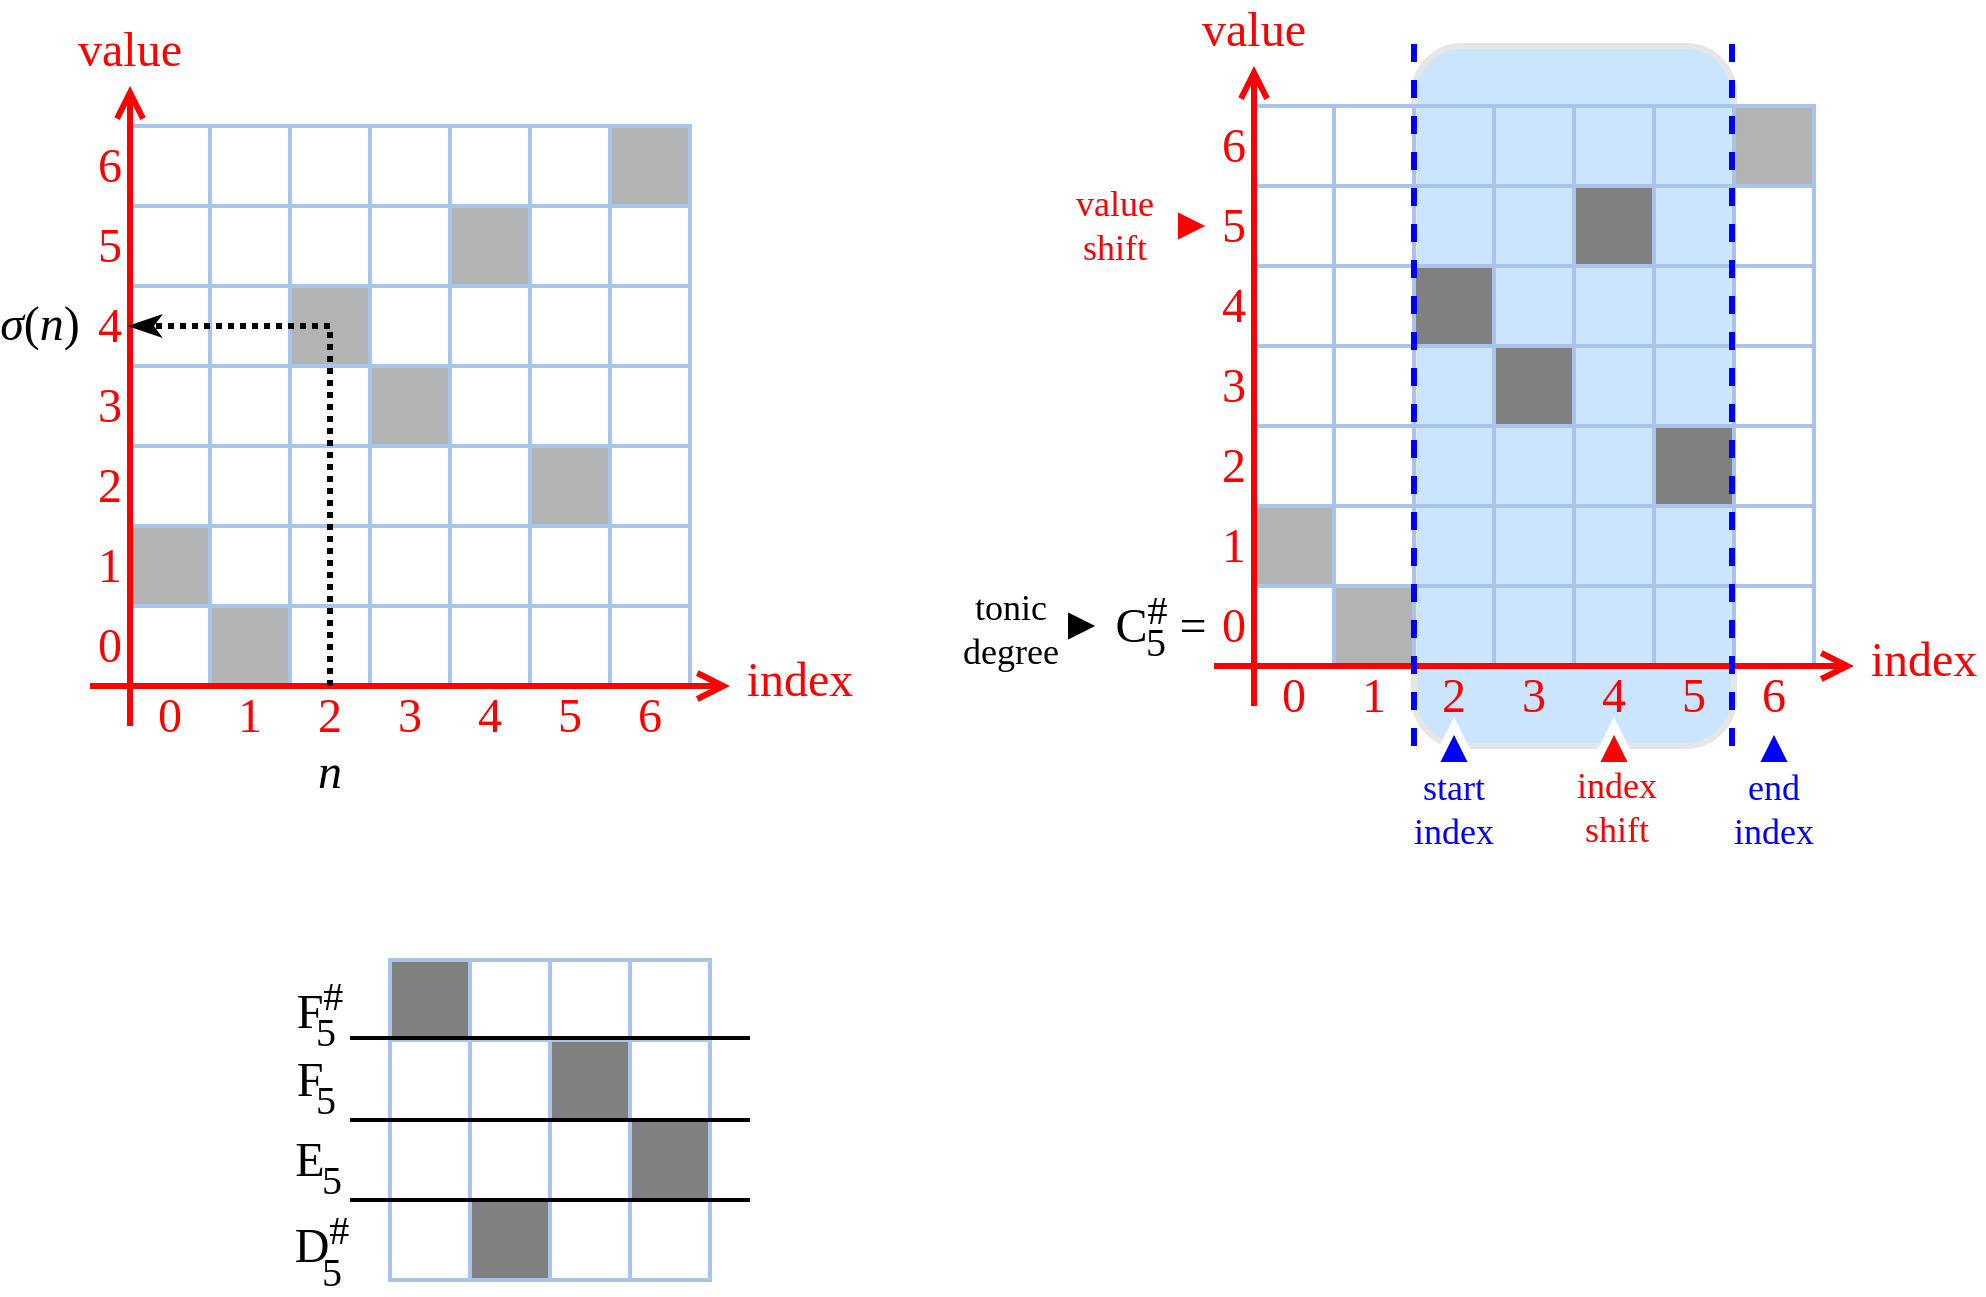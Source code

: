 <mxfile version="21.1.2" type="device">
  <diagram name="Page-1" id="68uzwSN3okepPZ7pz6pN">
    <mxGraphModel dx="1461" dy="965" grid="1" gridSize="10" guides="1" tooltips="1" connect="1" arrows="1" fold="1" page="1" pageScale="1" pageWidth="1100" pageHeight="850" math="0" shadow="0">
      <root>
        <mxCell id="0" />
        <mxCell id="1" parent="0" />
        <mxCell id="mxUgODkjY9jCBzV6E6Ki-197" value="" style="triangle;whiteSpace=wrap;html=1;strokeColor=#FFFFFF;fillColor=#000000;strokeWidth=4;direction=east;" vertex="1" parent="1">
          <mxGeometry x="617" y="483" width="20" height="20" as="geometry" />
        </mxCell>
        <mxCell id="mxUgODkjY9jCBzV6E6Ki-79" value="" style="rounded=1;whiteSpace=wrap;html=1;strokeColor=#E6E6E6;fillColor=#CCE5FF;strokeWidth=3;" vertex="1" parent="1">
          <mxGeometry x="792" y="203" width="160" height="350" as="geometry" />
        </mxCell>
        <mxCell id="mxUgODkjY9jCBzV6E6Ki-1" value="" style="whiteSpace=wrap;html=1;aspect=fixed;strokeWidth=2;strokeColor=#A9C4EB;" vertex="1" parent="1">
          <mxGeometry x="752" y="233" width="40" height="40" as="geometry" />
        </mxCell>
        <mxCell id="mxUgODkjY9jCBzV6E6Ki-2" value="" style="whiteSpace=wrap;html=1;aspect=fixed;strokeWidth=2;strokeColor=#A9C4EB;" vertex="1" parent="1">
          <mxGeometry x="712" y="233" width="40" height="40" as="geometry" />
        </mxCell>
        <mxCell id="mxUgODkjY9jCBzV6E6Ki-3" value="" style="whiteSpace=wrap;html=1;aspect=fixed;strokeWidth=2;strokeColor=#A9C4EB;fillColor=none;" vertex="1" parent="1">
          <mxGeometry x="792" y="233" width="40" height="40" as="geometry" />
        </mxCell>
        <mxCell id="mxUgODkjY9jCBzV6E6Ki-4" value="" style="whiteSpace=wrap;html=1;aspect=fixed;strokeWidth=2;strokeColor=#A9C4EB;fillColor=none;" vertex="1" parent="1">
          <mxGeometry x="832" y="233" width="40" height="40" as="geometry" />
        </mxCell>
        <mxCell id="mxUgODkjY9jCBzV6E6Ki-5" value="" style="whiteSpace=wrap;html=1;aspect=fixed;strokeWidth=2;strokeColor=#A9C4EB;fillColor=none;" vertex="1" parent="1">
          <mxGeometry x="872" y="233" width="40" height="40" as="geometry" />
        </mxCell>
        <mxCell id="mxUgODkjY9jCBzV6E6Ki-6" value="" style="whiteSpace=wrap;html=1;aspect=fixed;strokeWidth=2;strokeColor=#A9C4EB;fillColor=none;" vertex="1" parent="1">
          <mxGeometry x="912" y="233" width="40" height="40" as="geometry" />
        </mxCell>
        <mxCell id="mxUgODkjY9jCBzV6E6Ki-8" value="" style="whiteSpace=wrap;html=1;aspect=fixed;strokeWidth=2;strokeColor=#A9C4EB;" vertex="1" parent="1">
          <mxGeometry x="752" y="273" width="40" height="40" as="geometry" />
        </mxCell>
        <mxCell id="mxUgODkjY9jCBzV6E6Ki-9" value="" style="whiteSpace=wrap;html=1;aspect=fixed;strokeWidth=2;strokeColor=#A9C4EB;" vertex="1" parent="1">
          <mxGeometry x="712" y="273" width="40" height="40" as="geometry" />
        </mxCell>
        <mxCell id="mxUgODkjY9jCBzV6E6Ki-10" value="" style="whiteSpace=wrap;html=1;aspect=fixed;strokeWidth=2;strokeColor=#A9C4EB;fillColor=none;" vertex="1" parent="1">
          <mxGeometry x="792" y="273" width="40" height="40" as="geometry" />
        </mxCell>
        <mxCell id="mxUgODkjY9jCBzV6E6Ki-11" value="" style="whiteSpace=wrap;html=1;aspect=fixed;strokeWidth=2;strokeColor=#A9C4EB;fillColor=none;" vertex="1" parent="1">
          <mxGeometry x="832" y="273" width="40" height="40" as="geometry" />
        </mxCell>
        <mxCell id="mxUgODkjY9jCBzV6E6Ki-13" value="" style="whiteSpace=wrap;html=1;aspect=fixed;strokeWidth=2;strokeColor=#A9C4EB;fillColor=none;" vertex="1" parent="1">
          <mxGeometry x="912" y="273" width="40" height="40" as="geometry" />
        </mxCell>
        <mxCell id="mxUgODkjY9jCBzV6E6Ki-14" value="" style="whiteSpace=wrap;html=1;aspect=fixed;strokeWidth=2;strokeColor=#A9C4EB;" vertex="1" parent="1">
          <mxGeometry x="952" y="273" width="40" height="40" as="geometry" />
        </mxCell>
        <mxCell id="mxUgODkjY9jCBzV6E6Ki-15" value="" style="whiteSpace=wrap;html=1;aspect=fixed;strokeWidth=2;strokeColor=#A9C4EB;" vertex="1" parent="1">
          <mxGeometry x="752" y="313" width="40" height="40" as="geometry" />
        </mxCell>
        <mxCell id="mxUgODkjY9jCBzV6E6Ki-16" value="" style="whiteSpace=wrap;html=1;aspect=fixed;strokeWidth=2;strokeColor=#A9C4EB;" vertex="1" parent="1">
          <mxGeometry x="712" y="313" width="40" height="40" as="geometry" />
        </mxCell>
        <mxCell id="mxUgODkjY9jCBzV6E6Ki-18" value="" style="whiteSpace=wrap;html=1;aspect=fixed;strokeWidth=2;strokeColor=#A9C4EB;fillColor=none;" vertex="1" parent="1">
          <mxGeometry x="832" y="313" width="40" height="40" as="geometry" />
        </mxCell>
        <mxCell id="mxUgODkjY9jCBzV6E6Ki-19" value="" style="whiteSpace=wrap;html=1;aspect=fixed;strokeWidth=2;strokeColor=#A9C4EB;fillColor=none;" vertex="1" parent="1">
          <mxGeometry x="872" y="313" width="40" height="40" as="geometry" />
        </mxCell>
        <mxCell id="mxUgODkjY9jCBzV6E6Ki-20" value="" style="whiteSpace=wrap;html=1;aspect=fixed;strokeWidth=2;strokeColor=#A9C4EB;fillColor=none;" vertex="1" parent="1">
          <mxGeometry x="912" y="313" width="40" height="40" as="geometry" />
        </mxCell>
        <mxCell id="mxUgODkjY9jCBzV6E6Ki-21" value="" style="whiteSpace=wrap;html=1;aspect=fixed;strokeWidth=2;strokeColor=#A9C4EB;" vertex="1" parent="1">
          <mxGeometry x="952" y="313" width="40" height="40" as="geometry" />
        </mxCell>
        <mxCell id="mxUgODkjY9jCBzV6E6Ki-22" value="" style="whiteSpace=wrap;html=1;aspect=fixed;strokeWidth=2;strokeColor=#A9C4EB;" vertex="1" parent="1">
          <mxGeometry x="752" y="353" width="40" height="40" as="geometry" />
        </mxCell>
        <mxCell id="mxUgODkjY9jCBzV6E6Ki-23" value="" style="whiteSpace=wrap;html=1;aspect=fixed;strokeWidth=2;strokeColor=#A9C4EB;" vertex="1" parent="1">
          <mxGeometry x="712" y="353" width="40" height="40" as="geometry" />
        </mxCell>
        <mxCell id="mxUgODkjY9jCBzV6E6Ki-24" value="" style="whiteSpace=wrap;html=1;aspect=fixed;strokeWidth=2;strokeColor=#A9C4EB;fillColor=none;" vertex="1" parent="1">
          <mxGeometry x="792" y="353" width="40" height="40" as="geometry" />
        </mxCell>
        <mxCell id="mxUgODkjY9jCBzV6E6Ki-26" value="" style="whiteSpace=wrap;html=1;aspect=fixed;strokeWidth=2;strokeColor=#A9C4EB;fillColor=none;" vertex="1" parent="1">
          <mxGeometry x="872" y="353" width="40" height="40" as="geometry" />
        </mxCell>
        <mxCell id="mxUgODkjY9jCBzV6E6Ki-27" value="" style="whiteSpace=wrap;html=1;aspect=fixed;strokeWidth=2;strokeColor=#A9C4EB;fillColor=none;" vertex="1" parent="1">
          <mxGeometry x="912" y="353" width="40" height="40" as="geometry" />
        </mxCell>
        <mxCell id="mxUgODkjY9jCBzV6E6Ki-28" value="" style="whiteSpace=wrap;html=1;aspect=fixed;strokeWidth=2;strokeColor=#A9C4EB;" vertex="1" parent="1">
          <mxGeometry x="952" y="353" width="40" height="40" as="geometry" />
        </mxCell>
        <mxCell id="mxUgODkjY9jCBzV6E6Ki-29" value="" style="whiteSpace=wrap;html=1;aspect=fixed;strokeWidth=2;strokeColor=#A9C4EB;" vertex="1" parent="1">
          <mxGeometry x="752" y="393" width="40" height="40" as="geometry" />
        </mxCell>
        <mxCell id="mxUgODkjY9jCBzV6E6Ki-30" value="" style="whiteSpace=wrap;html=1;aspect=fixed;strokeWidth=2;strokeColor=#A9C4EB;" vertex="1" parent="1">
          <mxGeometry x="712" y="393" width="40" height="40" as="geometry" />
        </mxCell>
        <mxCell id="mxUgODkjY9jCBzV6E6Ki-31" value="" style="whiteSpace=wrap;html=1;aspect=fixed;strokeWidth=2;strokeColor=#A9C4EB;fillColor=none;" vertex="1" parent="1">
          <mxGeometry x="792" y="393" width="40" height="40" as="geometry" />
        </mxCell>
        <mxCell id="mxUgODkjY9jCBzV6E6Ki-32" value="" style="whiteSpace=wrap;html=1;aspect=fixed;strokeWidth=2;strokeColor=#A9C4EB;fillColor=none;" vertex="1" parent="1">
          <mxGeometry x="832" y="393" width="40" height="40" as="geometry" />
        </mxCell>
        <mxCell id="mxUgODkjY9jCBzV6E6Ki-33" value="" style="whiteSpace=wrap;html=1;aspect=fixed;strokeWidth=2;strokeColor=#A9C4EB;fillColor=none;" vertex="1" parent="1">
          <mxGeometry x="872" y="393" width="40" height="40" as="geometry" />
        </mxCell>
        <mxCell id="mxUgODkjY9jCBzV6E6Ki-35" value="" style="whiteSpace=wrap;html=1;aspect=fixed;strokeWidth=2;strokeColor=#A9C4EB;" vertex="1" parent="1">
          <mxGeometry x="952" y="393" width="40" height="40" as="geometry" />
        </mxCell>
        <mxCell id="mxUgODkjY9jCBzV6E6Ki-36" value="" style="whiteSpace=wrap;html=1;aspect=fixed;strokeWidth=2;strokeColor=#A9C4EB;" vertex="1" parent="1">
          <mxGeometry x="752" y="433" width="40" height="40" as="geometry" />
        </mxCell>
        <mxCell id="mxUgODkjY9jCBzV6E6Ki-37" value="" style="whiteSpace=wrap;html=1;aspect=fixed;fillColor=#B3B3B3;strokeWidth=2;strokeColor=#A9C4EB;" vertex="1" parent="1">
          <mxGeometry x="712" y="433" width="40" height="40" as="geometry" />
        </mxCell>
        <mxCell id="mxUgODkjY9jCBzV6E6Ki-38" value="" style="whiteSpace=wrap;html=1;aspect=fixed;strokeWidth=2;strokeColor=#A9C4EB;fillColor=none;" vertex="1" parent="1">
          <mxGeometry x="792" y="433" width="40" height="40" as="geometry" />
        </mxCell>
        <mxCell id="mxUgODkjY9jCBzV6E6Ki-39" value="" style="whiteSpace=wrap;html=1;aspect=fixed;strokeWidth=2;strokeColor=#A9C4EB;fillColor=none;" vertex="1" parent="1">
          <mxGeometry x="832" y="433" width="40" height="40" as="geometry" />
        </mxCell>
        <mxCell id="mxUgODkjY9jCBzV6E6Ki-40" value="" style="whiteSpace=wrap;html=1;aspect=fixed;strokeWidth=2;strokeColor=#A9C4EB;fillColor=none;" vertex="1" parent="1">
          <mxGeometry x="872" y="433" width="40" height="40" as="geometry" />
        </mxCell>
        <mxCell id="mxUgODkjY9jCBzV6E6Ki-41" value="" style="whiteSpace=wrap;html=1;aspect=fixed;strokeWidth=2;strokeColor=#A9C4EB;fillColor=none;" vertex="1" parent="1">
          <mxGeometry x="912" y="433" width="40" height="40" as="geometry" />
        </mxCell>
        <mxCell id="mxUgODkjY9jCBzV6E6Ki-42" value="" style="whiteSpace=wrap;html=1;aspect=fixed;strokeWidth=2;strokeColor=#A9C4EB;" vertex="1" parent="1">
          <mxGeometry x="952" y="433" width="40" height="40" as="geometry" />
        </mxCell>
        <mxCell id="mxUgODkjY9jCBzV6E6Ki-44" value="" style="whiteSpace=wrap;html=1;aspect=fixed;strokeWidth=2;strokeColor=#A9C4EB;" vertex="1" parent="1">
          <mxGeometry x="712" y="473" width="40" height="40" as="geometry" />
        </mxCell>
        <mxCell id="mxUgODkjY9jCBzV6E6Ki-45" value="" style="whiteSpace=wrap;html=1;aspect=fixed;strokeWidth=2;strokeColor=#A9C4EB;fillColor=none;" vertex="1" parent="1">
          <mxGeometry x="792" y="473" width="40" height="40" as="geometry" />
        </mxCell>
        <mxCell id="mxUgODkjY9jCBzV6E6Ki-46" value="" style="whiteSpace=wrap;html=1;aspect=fixed;strokeWidth=2;strokeColor=#A9C4EB;fillColor=none;" vertex="1" parent="1">
          <mxGeometry x="832" y="473" width="40" height="40" as="geometry" />
        </mxCell>
        <mxCell id="mxUgODkjY9jCBzV6E6Ki-47" value="" style="whiteSpace=wrap;html=1;aspect=fixed;strokeWidth=2;strokeColor=#A9C4EB;fillColor=none;" vertex="1" parent="1">
          <mxGeometry x="872" y="473" width="40" height="40" as="geometry" />
        </mxCell>
        <mxCell id="mxUgODkjY9jCBzV6E6Ki-48" value="" style="whiteSpace=wrap;html=1;aspect=fixed;strokeWidth=2;strokeColor=#A9C4EB;fillColor=none;" vertex="1" parent="1">
          <mxGeometry x="912" y="473" width="40" height="40" as="geometry" />
        </mxCell>
        <mxCell id="mxUgODkjY9jCBzV6E6Ki-49" value="" style="whiteSpace=wrap;html=1;aspect=fixed;strokeWidth=2;strokeColor=#A9C4EB;" vertex="1" parent="1">
          <mxGeometry x="952" y="473" width="40" height="40" as="geometry" />
        </mxCell>
        <mxCell id="mxUgODkjY9jCBzV6E6Ki-50" value="" style="whiteSpace=wrap;html=1;aspect=fixed;fillColor=#B3B3B3;strokeWidth=2;strokeColor=#A9C4EB;" vertex="1" parent="1">
          <mxGeometry x="752" y="473" width="40" height="40" as="geometry" />
        </mxCell>
        <mxCell id="mxUgODkjY9jCBzV6E6Ki-52" value="" style="whiteSpace=wrap;html=1;aspect=fixed;fillColor=#808080;strokeWidth=2;strokeColor=#A9C4EB;" vertex="1" parent="1">
          <mxGeometry x="792" y="313" width="40" height="40" as="geometry" />
        </mxCell>
        <mxCell id="mxUgODkjY9jCBzV6E6Ki-53" value="" style="whiteSpace=wrap;html=1;aspect=fixed;fillColor=#808080;strokeWidth=2;strokeColor=#A9C4EB;" vertex="1" parent="1">
          <mxGeometry x="832" y="353" width="40" height="40" as="geometry" />
        </mxCell>
        <mxCell id="mxUgODkjY9jCBzV6E6Ki-54" value="" style="whiteSpace=wrap;html=1;aspect=fixed;fillColor=#808080;strokeWidth=2;strokeColor=#A9C4EB;" vertex="1" parent="1">
          <mxGeometry x="872" y="273" width="40" height="40" as="geometry" />
        </mxCell>
        <mxCell id="mxUgODkjY9jCBzV6E6Ki-55" value="" style="whiteSpace=wrap;html=1;aspect=fixed;fillColor=#808080;strokeWidth=2;strokeColor=#A9C4EB;" vertex="1" parent="1">
          <mxGeometry x="912" y="393" width="40" height="40" as="geometry" />
        </mxCell>
        <mxCell id="mxUgODkjY9jCBzV6E6Ki-56" value="" style="whiteSpace=wrap;html=1;aspect=fixed;fillColor=#B3B3B3;strokeWidth=2;strokeColor=#A9C4EB;" vertex="1" parent="1">
          <mxGeometry x="952" y="233" width="40" height="40" as="geometry" />
        </mxCell>
        <mxCell id="mxUgODkjY9jCBzV6E6Ki-57" value="" style="endArrow=open;html=1;rounded=0;strokeWidth=3;endFill=0;strokeColor=#FF0000;endSize=10;" edge="1" parent="1">
          <mxGeometry width="50" height="50" relative="1" as="geometry">
            <mxPoint x="692" y="513" as="sourcePoint" />
            <mxPoint x="1012" y="513" as="targetPoint" />
          </mxGeometry>
        </mxCell>
        <mxCell id="mxUgODkjY9jCBzV6E6Ki-58" value="" style="endArrow=open;html=1;rounded=0;strokeWidth=3;endFill=0;strokeColor=#FF0000;endSize=10;" edge="1" parent="1">
          <mxGeometry width="50" height="50" relative="1" as="geometry">
            <mxPoint x="712" y="533" as="sourcePoint" />
            <mxPoint x="712" y="213" as="targetPoint" />
          </mxGeometry>
        </mxCell>
        <mxCell id="mxUgODkjY9jCBzV6E6Ki-59" value="index" style="text;html=1;strokeColor=none;fillColor=none;align=center;verticalAlign=middle;whiteSpace=wrap;rounded=0;fontFamily=Times New Roman;fontSize=24;fontColor=#FF0000;" vertex="1" parent="1">
          <mxGeometry x="1017" y="495" width="60" height="30" as="geometry" />
        </mxCell>
        <mxCell id="mxUgODkjY9jCBzV6E6Ki-60" value="value" style="text;html=1;strokeColor=none;fillColor=none;align=center;verticalAlign=middle;whiteSpace=wrap;rounded=0;fontFamily=Times New Roman;fontSize=24;fontColor=#FF0000;direction=west;" vertex="1" parent="1">
          <mxGeometry x="682" y="180" width="60" height="30" as="geometry" />
        </mxCell>
        <mxCell id="mxUgODkjY9jCBzV6E6Ki-61" value="0" style="text;html=1;strokeColor=none;fillColor=none;align=center;verticalAlign=middle;whiteSpace=wrap;rounded=0;fontFamily=Times New Roman;fontSize=24;fontColor=#FF0000;" vertex="1" parent="1">
          <mxGeometry x="722" y="513" width="20" height="30" as="geometry" />
        </mxCell>
        <mxCell id="mxUgODkjY9jCBzV6E6Ki-62" value="1" style="text;html=1;strokeColor=none;fillColor=none;align=center;verticalAlign=middle;whiteSpace=wrap;rounded=0;fontFamily=Times New Roman;fontSize=24;fontColor=#FF0000;" vertex="1" parent="1">
          <mxGeometry x="762" y="513" width="20" height="30" as="geometry" />
        </mxCell>
        <mxCell id="mxUgODkjY9jCBzV6E6Ki-63" value="2" style="text;html=1;strokeColor=none;fillColor=none;align=center;verticalAlign=middle;whiteSpace=wrap;rounded=0;fontFamily=Times New Roman;fontSize=24;fontColor=#FF0000;" vertex="1" parent="1">
          <mxGeometry x="802" y="513" width="20" height="30" as="geometry" />
        </mxCell>
        <mxCell id="mxUgODkjY9jCBzV6E6Ki-64" value="3" style="text;html=1;strokeColor=none;fillColor=none;align=center;verticalAlign=middle;whiteSpace=wrap;rounded=0;fontFamily=Times New Roman;fontSize=24;fontColor=#FF0000;" vertex="1" parent="1">
          <mxGeometry x="842" y="513" width="20" height="30" as="geometry" />
        </mxCell>
        <mxCell id="mxUgODkjY9jCBzV6E6Ki-65" value="4" style="text;html=1;strokeColor=none;fillColor=none;align=center;verticalAlign=middle;whiteSpace=wrap;rounded=0;fontFamily=Times New Roman;fontSize=24;fontColor=#FF0000;" vertex="1" parent="1">
          <mxGeometry x="882" y="513" width="20" height="30" as="geometry" />
        </mxCell>
        <mxCell id="mxUgODkjY9jCBzV6E6Ki-66" value="5" style="text;html=1;strokeColor=none;fillColor=none;align=center;verticalAlign=middle;whiteSpace=wrap;rounded=0;fontFamily=Times New Roman;fontSize=24;fontColor=#FF0000;" vertex="1" parent="1">
          <mxGeometry x="922" y="513" width="20" height="30" as="geometry" />
        </mxCell>
        <mxCell id="mxUgODkjY9jCBzV6E6Ki-67" value="6" style="text;html=1;strokeColor=none;fillColor=none;align=center;verticalAlign=middle;whiteSpace=wrap;rounded=0;fontFamily=Times New Roman;fontSize=24;fontColor=#FF0000;" vertex="1" parent="1">
          <mxGeometry x="962" y="513" width="20" height="30" as="geometry" />
        </mxCell>
        <mxCell id="mxUgODkjY9jCBzV6E6Ki-68" value="0" style="text;html=1;strokeColor=none;fillColor=none;align=center;verticalAlign=middle;whiteSpace=wrap;rounded=0;fontFamily=Times New Roman;fontSize=24;fontColor=#FF0000;" vertex="1" parent="1">
          <mxGeometry x="692" y="478" width="20" height="30" as="geometry" />
        </mxCell>
        <mxCell id="mxUgODkjY9jCBzV6E6Ki-69" value="1" style="text;html=1;strokeColor=none;fillColor=none;align=center;verticalAlign=middle;whiteSpace=wrap;rounded=0;fontFamily=Times New Roman;fontSize=24;fontColor=#FF0000;" vertex="1" parent="1">
          <mxGeometry x="692" y="438" width="20" height="30" as="geometry" />
        </mxCell>
        <mxCell id="mxUgODkjY9jCBzV6E6Ki-70" value="2" style="text;html=1;strokeColor=none;fillColor=none;align=center;verticalAlign=middle;whiteSpace=wrap;rounded=0;fontFamily=Times New Roman;fontSize=24;fontColor=#FF0000;" vertex="1" parent="1">
          <mxGeometry x="692" y="398" width="20" height="30" as="geometry" />
        </mxCell>
        <mxCell id="mxUgODkjY9jCBzV6E6Ki-71" value="3" style="text;html=1;strokeColor=none;fillColor=none;align=center;verticalAlign=middle;whiteSpace=wrap;rounded=0;fontFamily=Times New Roman;fontSize=24;fontColor=#FF0000;" vertex="1" parent="1">
          <mxGeometry x="692" y="358" width="20" height="30" as="geometry" />
        </mxCell>
        <mxCell id="mxUgODkjY9jCBzV6E6Ki-72" value="4" style="text;html=1;strokeColor=none;fillColor=none;align=center;verticalAlign=middle;whiteSpace=wrap;rounded=0;fontFamily=Times New Roman;fontSize=24;fontColor=#FF0000;" vertex="1" parent="1">
          <mxGeometry x="692" y="318" width="20" height="30" as="geometry" />
        </mxCell>
        <mxCell id="mxUgODkjY9jCBzV6E6Ki-73" value="5" style="text;html=1;strokeColor=none;fillColor=none;align=center;verticalAlign=middle;whiteSpace=wrap;rounded=0;fontFamily=Times New Roman;fontSize=24;fontColor=#FF0000;" vertex="1" parent="1">
          <mxGeometry x="692" y="278" width="20" height="30" as="geometry" />
        </mxCell>
        <mxCell id="mxUgODkjY9jCBzV6E6Ki-74" value="6" style="text;html=1;strokeColor=none;fillColor=none;align=center;verticalAlign=middle;whiteSpace=wrap;rounded=0;fontFamily=Times New Roman;fontSize=24;fontColor=#FF0000;" vertex="1" parent="1">
          <mxGeometry x="692" y="238" width="20" height="30" as="geometry" />
        </mxCell>
        <mxCell id="mxUgODkjY9jCBzV6E6Ki-76" value="" style="endArrow=none;dashed=1;html=1;rounded=0;strokeColor=#0000FF;strokeWidth=3;endSize=6;" edge="1" parent="1">
          <mxGeometry width="50" height="50" relative="1" as="geometry">
            <mxPoint x="792" y="553" as="sourcePoint" />
            <mxPoint x="792" y="193" as="targetPoint" />
          </mxGeometry>
        </mxCell>
        <mxCell id="mxUgODkjY9jCBzV6E6Ki-77" value="" style="endArrow=none;dashed=1;html=1;rounded=0;strokeColor=#0000FF;strokeWidth=3;endSize=6;" edge="1" parent="1">
          <mxGeometry width="50" height="50" relative="1" as="geometry">
            <mxPoint x="951" y="553" as="sourcePoint" />
            <mxPoint x="951" y="193" as="targetPoint" />
          </mxGeometry>
        </mxCell>
        <mxCell id="mxUgODkjY9jCBzV6E6Ki-80" value="" style="triangle;whiteSpace=wrap;html=1;strokeColor=#FFFFFF;fillColor=#FF0000;strokeWidth=4;" vertex="1" parent="1">
          <mxGeometry x="672" y="283" width="20" height="20" as="geometry" />
        </mxCell>
        <mxCell id="mxUgODkjY9jCBzV6E6Ki-84" value="" style="triangle;whiteSpace=wrap;html=1;strokeColor=#FFFFFF;fillColor=#0000FF;strokeWidth=4;direction=south;flipV=1;fontColor=none;noLabel=1;" vertex="1" parent="1">
          <mxGeometry x="962" y="543" width="20" height="20" as="geometry" />
        </mxCell>
        <mxCell id="mxUgODkjY9jCBzV6E6Ki-86" value="" style="triangle;whiteSpace=wrap;html=1;strokeColor=#FFFFFF;fillColor=#0000FF;strokeWidth=4;direction=south;flipV=1;fontColor=none;noLabel=1;" vertex="1" parent="1">
          <mxGeometry x="802" y="543" width="20" height="20" as="geometry" />
        </mxCell>
        <mxCell id="mxUgODkjY9jCBzV6E6Ki-89" value="" style="triangle;whiteSpace=wrap;html=1;strokeColor=#FFFFFF;fillColor=#FF0000;strokeWidth=4;direction=south;flipV=1;fontColor=none;noLabel=1;" vertex="1" parent="1">
          <mxGeometry x="882" y="543" width="20" height="20" as="geometry" />
        </mxCell>
        <mxCell id="mxUgODkjY9jCBzV6E6Ki-90" value="value&lt;br&gt;shift" style="text;html=1;strokeColor=none;fillColor=none;align=center;verticalAlign=middle;whiteSpace=wrap;rounded=0;fontFamily=Times New Roman;fontSize=18;fontColor=#FF0000;" vertex="1" parent="1">
          <mxGeometry x="617" y="278" width="51" height="30" as="geometry" />
        </mxCell>
        <mxCell id="mxUgODkjY9jCBzV6E6Ki-91" value="index&lt;br&gt;shift" style="text;html=1;strokeColor=none;fillColor=none;align=center;verticalAlign=middle;whiteSpace=wrap;rounded=0;fontFamily=Times New Roman;fontSize=18;fontColor=#FF0000;" vertex="1" parent="1">
          <mxGeometry x="871" y="569" width="45" height="30" as="geometry" />
        </mxCell>
        <mxCell id="mxUgODkjY9jCBzV6E6Ki-93" value="start&lt;br&gt;index" style="text;html=1;strokeColor=none;fillColor=none;align=center;verticalAlign=middle;whiteSpace=wrap;rounded=0;fontFamily=Times New Roman;fontSize=18;fontColor=#0000FF;" vertex="1" parent="1">
          <mxGeometry x="792" y="570" width="40" height="30" as="geometry" />
        </mxCell>
        <mxCell id="mxUgODkjY9jCBzV6E6Ki-94" value="end&lt;br&gt;index" style="text;html=1;strokeColor=none;fillColor=none;align=center;verticalAlign=middle;whiteSpace=wrap;rounded=0;fontFamily=Times New Roman;fontSize=18;fontColor=#0000FF;" vertex="1" parent="1">
          <mxGeometry x="952" y="570" width="40" height="30" as="geometry" />
        </mxCell>
        <mxCell id="mxUgODkjY9jCBzV6E6Ki-96" value="" style="whiteSpace=wrap;html=1;aspect=fixed;strokeWidth=2;strokeColor=#A9C4EB;" vertex="1" parent="1">
          <mxGeometry x="190" y="243" width="40" height="40" as="geometry" />
        </mxCell>
        <mxCell id="mxUgODkjY9jCBzV6E6Ki-97" value="" style="whiteSpace=wrap;html=1;aspect=fixed;strokeWidth=2;strokeColor=#A9C4EB;" vertex="1" parent="1">
          <mxGeometry x="150" y="243" width="40" height="40" as="geometry" />
        </mxCell>
        <mxCell id="mxUgODkjY9jCBzV6E6Ki-98" value="" style="whiteSpace=wrap;html=1;aspect=fixed;strokeWidth=2;strokeColor=#A9C4EB;fillColor=none;" vertex="1" parent="1">
          <mxGeometry x="230" y="243" width="40" height="40" as="geometry" />
        </mxCell>
        <mxCell id="mxUgODkjY9jCBzV6E6Ki-99" value="" style="whiteSpace=wrap;html=1;aspect=fixed;strokeWidth=2;strokeColor=#A9C4EB;fillColor=none;" vertex="1" parent="1">
          <mxGeometry x="270" y="243" width="40" height="40" as="geometry" />
        </mxCell>
        <mxCell id="mxUgODkjY9jCBzV6E6Ki-100" value="" style="whiteSpace=wrap;html=1;aspect=fixed;strokeWidth=2;strokeColor=#A9C4EB;fillColor=none;" vertex="1" parent="1">
          <mxGeometry x="310" y="243" width="40" height="40" as="geometry" />
        </mxCell>
        <mxCell id="mxUgODkjY9jCBzV6E6Ki-101" value="" style="whiteSpace=wrap;html=1;aspect=fixed;strokeWidth=2;strokeColor=#A9C4EB;fillColor=none;" vertex="1" parent="1">
          <mxGeometry x="350" y="243" width="40" height="40" as="geometry" />
        </mxCell>
        <mxCell id="mxUgODkjY9jCBzV6E6Ki-102" value="" style="whiteSpace=wrap;html=1;aspect=fixed;strokeWidth=2;strokeColor=#A9C4EB;" vertex="1" parent="1">
          <mxGeometry x="190" y="283" width="40" height="40" as="geometry" />
        </mxCell>
        <mxCell id="mxUgODkjY9jCBzV6E6Ki-103" value="" style="whiteSpace=wrap;html=1;aspect=fixed;strokeWidth=2;strokeColor=#A9C4EB;" vertex="1" parent="1">
          <mxGeometry x="150" y="283" width="40" height="40" as="geometry" />
        </mxCell>
        <mxCell id="mxUgODkjY9jCBzV6E6Ki-104" value="" style="whiteSpace=wrap;html=1;aspect=fixed;strokeWidth=2;strokeColor=#A9C4EB;fillColor=none;" vertex="1" parent="1">
          <mxGeometry x="230" y="283" width="40" height="40" as="geometry" />
        </mxCell>
        <mxCell id="mxUgODkjY9jCBzV6E6Ki-105" value="" style="whiteSpace=wrap;html=1;aspect=fixed;strokeWidth=2;strokeColor=#A9C4EB;fillColor=none;" vertex="1" parent="1">
          <mxGeometry x="270" y="283" width="40" height="40" as="geometry" />
        </mxCell>
        <mxCell id="mxUgODkjY9jCBzV6E6Ki-106" value="" style="whiteSpace=wrap;html=1;aspect=fixed;strokeWidth=2;strokeColor=#A9C4EB;fillColor=none;" vertex="1" parent="1">
          <mxGeometry x="350" y="283" width="40" height="40" as="geometry" />
        </mxCell>
        <mxCell id="mxUgODkjY9jCBzV6E6Ki-107" value="" style="whiteSpace=wrap;html=1;aspect=fixed;strokeWidth=2;strokeColor=#A9C4EB;" vertex="1" parent="1">
          <mxGeometry x="390" y="283" width="40" height="40" as="geometry" />
        </mxCell>
        <mxCell id="mxUgODkjY9jCBzV6E6Ki-108" value="" style="whiteSpace=wrap;html=1;aspect=fixed;strokeWidth=2;strokeColor=#A9C4EB;" vertex="1" parent="1">
          <mxGeometry x="190" y="323" width="40" height="40" as="geometry" />
        </mxCell>
        <mxCell id="mxUgODkjY9jCBzV6E6Ki-109" value="" style="whiteSpace=wrap;html=1;aspect=fixed;strokeWidth=2;strokeColor=#A9C4EB;" vertex="1" parent="1">
          <mxGeometry x="150" y="323" width="40" height="40" as="geometry" />
        </mxCell>
        <mxCell id="mxUgODkjY9jCBzV6E6Ki-110" value="" style="whiteSpace=wrap;html=1;aspect=fixed;strokeWidth=2;strokeColor=#A9C4EB;fillColor=none;" vertex="1" parent="1">
          <mxGeometry x="270" y="323" width="40" height="40" as="geometry" />
        </mxCell>
        <mxCell id="mxUgODkjY9jCBzV6E6Ki-111" value="" style="whiteSpace=wrap;html=1;aspect=fixed;strokeWidth=2;strokeColor=#A9C4EB;fillColor=none;" vertex="1" parent="1">
          <mxGeometry x="310" y="323" width="40" height="40" as="geometry" />
        </mxCell>
        <mxCell id="mxUgODkjY9jCBzV6E6Ki-112" value="" style="whiteSpace=wrap;html=1;aspect=fixed;strokeWidth=2;strokeColor=#A9C4EB;fillColor=none;" vertex="1" parent="1">
          <mxGeometry x="350" y="323" width="40" height="40" as="geometry" />
        </mxCell>
        <mxCell id="mxUgODkjY9jCBzV6E6Ki-113" value="" style="whiteSpace=wrap;html=1;aspect=fixed;strokeWidth=2;strokeColor=#A9C4EB;" vertex="1" parent="1">
          <mxGeometry x="390" y="323" width="40" height="40" as="geometry" />
        </mxCell>
        <mxCell id="mxUgODkjY9jCBzV6E6Ki-114" value="" style="whiteSpace=wrap;html=1;aspect=fixed;strokeWidth=2;strokeColor=#A9C4EB;" vertex="1" parent="1">
          <mxGeometry x="190" y="363" width="40" height="40" as="geometry" />
        </mxCell>
        <mxCell id="mxUgODkjY9jCBzV6E6Ki-115" value="" style="whiteSpace=wrap;html=1;aspect=fixed;strokeWidth=2;strokeColor=#A9C4EB;" vertex="1" parent="1">
          <mxGeometry x="150" y="363" width="40" height="40" as="geometry" />
        </mxCell>
        <mxCell id="mxUgODkjY9jCBzV6E6Ki-116" value="" style="whiteSpace=wrap;html=1;aspect=fixed;strokeWidth=2;strokeColor=#A9C4EB;fillColor=none;" vertex="1" parent="1">
          <mxGeometry x="230" y="363" width="40" height="40" as="geometry" />
        </mxCell>
        <mxCell id="mxUgODkjY9jCBzV6E6Ki-117" value="" style="whiteSpace=wrap;html=1;aspect=fixed;strokeWidth=2;strokeColor=#A9C4EB;fillColor=none;" vertex="1" parent="1">
          <mxGeometry x="310" y="363" width="40" height="40" as="geometry" />
        </mxCell>
        <mxCell id="mxUgODkjY9jCBzV6E6Ki-118" value="" style="whiteSpace=wrap;html=1;aspect=fixed;strokeWidth=2;strokeColor=#A9C4EB;fillColor=none;" vertex="1" parent="1">
          <mxGeometry x="350" y="363" width="40" height="40" as="geometry" />
        </mxCell>
        <mxCell id="mxUgODkjY9jCBzV6E6Ki-119" value="" style="whiteSpace=wrap;html=1;aspect=fixed;strokeWidth=2;strokeColor=#A9C4EB;" vertex="1" parent="1">
          <mxGeometry x="390" y="363" width="40" height="40" as="geometry" />
        </mxCell>
        <mxCell id="mxUgODkjY9jCBzV6E6Ki-120" value="" style="whiteSpace=wrap;html=1;aspect=fixed;strokeWidth=2;strokeColor=#A9C4EB;" vertex="1" parent="1">
          <mxGeometry x="190" y="403" width="40" height="40" as="geometry" />
        </mxCell>
        <mxCell id="mxUgODkjY9jCBzV6E6Ki-121" value="" style="whiteSpace=wrap;html=1;aspect=fixed;strokeWidth=2;strokeColor=#A9C4EB;" vertex="1" parent="1">
          <mxGeometry x="150" y="403" width="40" height="40" as="geometry" />
        </mxCell>
        <mxCell id="mxUgODkjY9jCBzV6E6Ki-122" value="" style="whiteSpace=wrap;html=1;aspect=fixed;strokeWidth=2;strokeColor=#A9C4EB;fillColor=none;" vertex="1" parent="1">
          <mxGeometry x="230" y="403" width="40" height="40" as="geometry" />
        </mxCell>
        <mxCell id="mxUgODkjY9jCBzV6E6Ki-123" value="" style="whiteSpace=wrap;html=1;aspect=fixed;strokeWidth=2;strokeColor=#A9C4EB;fillColor=none;" vertex="1" parent="1">
          <mxGeometry x="270" y="403" width="40" height="40" as="geometry" />
        </mxCell>
        <mxCell id="mxUgODkjY9jCBzV6E6Ki-124" value="" style="whiteSpace=wrap;html=1;aspect=fixed;strokeWidth=2;strokeColor=#A9C4EB;fillColor=none;" vertex="1" parent="1">
          <mxGeometry x="310" y="403" width="40" height="40" as="geometry" />
        </mxCell>
        <mxCell id="mxUgODkjY9jCBzV6E6Ki-125" value="" style="whiteSpace=wrap;html=1;aspect=fixed;strokeWidth=2;strokeColor=#A9C4EB;" vertex="1" parent="1">
          <mxGeometry x="390" y="403" width="40" height="40" as="geometry" />
        </mxCell>
        <mxCell id="mxUgODkjY9jCBzV6E6Ki-126" value="" style="whiteSpace=wrap;html=1;aspect=fixed;strokeWidth=2;strokeColor=#A9C4EB;" vertex="1" parent="1">
          <mxGeometry x="190" y="443" width="40" height="40" as="geometry" />
        </mxCell>
        <mxCell id="mxUgODkjY9jCBzV6E6Ki-127" value="" style="whiteSpace=wrap;html=1;aspect=fixed;fillColor=#B3B3B3;strokeWidth=2;strokeColor=#A9C4EB;" vertex="1" parent="1">
          <mxGeometry x="150" y="443" width="40" height="40" as="geometry" />
        </mxCell>
        <mxCell id="mxUgODkjY9jCBzV6E6Ki-128" value="" style="whiteSpace=wrap;html=1;aspect=fixed;strokeWidth=2;strokeColor=#A9C4EB;fillColor=none;" vertex="1" parent="1">
          <mxGeometry x="230" y="443" width="40" height="40" as="geometry" />
        </mxCell>
        <mxCell id="mxUgODkjY9jCBzV6E6Ki-129" value="" style="whiteSpace=wrap;html=1;aspect=fixed;strokeWidth=2;strokeColor=#A9C4EB;fillColor=none;" vertex="1" parent="1">
          <mxGeometry x="270" y="443" width="40" height="40" as="geometry" />
        </mxCell>
        <mxCell id="mxUgODkjY9jCBzV6E6Ki-130" value="" style="whiteSpace=wrap;html=1;aspect=fixed;strokeWidth=2;strokeColor=#A9C4EB;fillColor=none;" vertex="1" parent="1">
          <mxGeometry x="310" y="443" width="40" height="40" as="geometry" />
        </mxCell>
        <mxCell id="mxUgODkjY9jCBzV6E6Ki-131" value="" style="whiteSpace=wrap;html=1;aspect=fixed;strokeWidth=2;strokeColor=#A9C4EB;fillColor=none;" vertex="1" parent="1">
          <mxGeometry x="350" y="443" width="40" height="40" as="geometry" />
        </mxCell>
        <mxCell id="mxUgODkjY9jCBzV6E6Ki-132" value="" style="whiteSpace=wrap;html=1;aspect=fixed;strokeWidth=2;strokeColor=#A9C4EB;" vertex="1" parent="1">
          <mxGeometry x="390" y="443" width="40" height="40" as="geometry" />
        </mxCell>
        <mxCell id="mxUgODkjY9jCBzV6E6Ki-133" value="" style="whiteSpace=wrap;html=1;aspect=fixed;strokeWidth=2;strokeColor=#A9C4EB;" vertex="1" parent="1">
          <mxGeometry x="150" y="483" width="40" height="40" as="geometry" />
        </mxCell>
        <mxCell id="mxUgODkjY9jCBzV6E6Ki-134" value="" style="whiteSpace=wrap;html=1;aspect=fixed;strokeWidth=2;strokeColor=#A9C4EB;fillColor=none;" vertex="1" parent="1">
          <mxGeometry x="230" y="483" width="40" height="40" as="geometry" />
        </mxCell>
        <mxCell id="mxUgODkjY9jCBzV6E6Ki-135" value="" style="whiteSpace=wrap;html=1;aspect=fixed;strokeWidth=2;strokeColor=#A9C4EB;fillColor=none;" vertex="1" parent="1">
          <mxGeometry x="270" y="483" width="40" height="40" as="geometry" />
        </mxCell>
        <mxCell id="mxUgODkjY9jCBzV6E6Ki-136" value="" style="whiteSpace=wrap;html=1;aspect=fixed;strokeWidth=2;strokeColor=#A9C4EB;fillColor=none;" vertex="1" parent="1">
          <mxGeometry x="310" y="483" width="40" height="40" as="geometry" />
        </mxCell>
        <mxCell id="mxUgODkjY9jCBzV6E6Ki-137" value="" style="whiteSpace=wrap;html=1;aspect=fixed;strokeWidth=2;strokeColor=#A9C4EB;fillColor=none;" vertex="1" parent="1">
          <mxGeometry x="350" y="483" width="40" height="40" as="geometry" />
        </mxCell>
        <mxCell id="mxUgODkjY9jCBzV6E6Ki-138" value="" style="whiteSpace=wrap;html=1;aspect=fixed;strokeWidth=2;strokeColor=#A9C4EB;" vertex="1" parent="1">
          <mxGeometry x="390" y="483" width="40" height="40" as="geometry" />
        </mxCell>
        <mxCell id="mxUgODkjY9jCBzV6E6Ki-139" value="" style="whiteSpace=wrap;html=1;aspect=fixed;fillColor=#B3B3B3;strokeWidth=2;strokeColor=#A9C4EB;" vertex="1" parent="1">
          <mxGeometry x="190" y="483" width="40" height="40" as="geometry" />
        </mxCell>
        <mxCell id="mxUgODkjY9jCBzV6E6Ki-140" value="" style="whiteSpace=wrap;html=1;aspect=fixed;fillColor=#B3B3B3;strokeWidth=2;strokeColor=#A9C4EB;fontColor=#808080;" vertex="1" parent="1">
          <mxGeometry x="230" y="323" width="40" height="40" as="geometry" />
        </mxCell>
        <mxCell id="mxUgODkjY9jCBzV6E6Ki-141" value="" style="whiteSpace=wrap;html=1;aspect=fixed;fillColor=#B3B3B3;strokeWidth=2;strokeColor=#A9C4EB;fontColor=#808080;" vertex="1" parent="1">
          <mxGeometry x="270" y="363" width="40" height="40" as="geometry" />
        </mxCell>
        <mxCell id="mxUgODkjY9jCBzV6E6Ki-142" value="" style="whiteSpace=wrap;html=1;aspect=fixed;fillColor=#B3B3B3;strokeWidth=2;strokeColor=#A9C4EB;fontColor=#808080;" vertex="1" parent="1">
          <mxGeometry x="310" y="283" width="40" height="40" as="geometry" />
        </mxCell>
        <mxCell id="mxUgODkjY9jCBzV6E6Ki-143" value="" style="whiteSpace=wrap;html=1;aspect=fixed;fillColor=#B3B3B3;strokeWidth=2;strokeColor=#A9C4EB;fontColor=#808080;" vertex="1" parent="1">
          <mxGeometry x="350" y="403" width="40" height="40" as="geometry" />
        </mxCell>
        <mxCell id="mxUgODkjY9jCBzV6E6Ki-144" value="" style="whiteSpace=wrap;html=1;aspect=fixed;fillColor=#B3B3B3;strokeWidth=2;strokeColor=#A9C4EB;" vertex="1" parent="1">
          <mxGeometry x="390" y="243" width="40" height="40" as="geometry" />
        </mxCell>
        <mxCell id="mxUgODkjY9jCBzV6E6Ki-145" value="" style="endArrow=open;html=1;rounded=0;strokeWidth=3;endFill=0;strokeColor=#FF0000;endSize=10;" edge="1" parent="1">
          <mxGeometry width="50" height="50" relative="1" as="geometry">
            <mxPoint x="130" y="523" as="sourcePoint" />
            <mxPoint x="450" y="523" as="targetPoint" />
          </mxGeometry>
        </mxCell>
        <mxCell id="mxUgODkjY9jCBzV6E6Ki-146" value="" style="endArrow=open;html=1;rounded=0;strokeWidth=3;endFill=0;strokeColor=#FF0000;endSize=10;" edge="1" parent="1">
          <mxGeometry width="50" height="50" relative="1" as="geometry">
            <mxPoint x="150" y="543" as="sourcePoint" />
            <mxPoint x="150" y="223" as="targetPoint" />
          </mxGeometry>
        </mxCell>
        <mxCell id="mxUgODkjY9jCBzV6E6Ki-147" value="index" style="text;html=1;strokeColor=none;fillColor=none;align=center;verticalAlign=middle;whiteSpace=wrap;rounded=0;fontFamily=Times New Roman;fontSize=24;fontColor=#FF0000;" vertex="1" parent="1">
          <mxGeometry x="455" y="505" width="60" height="30" as="geometry" />
        </mxCell>
        <mxCell id="mxUgODkjY9jCBzV6E6Ki-148" value="value" style="text;html=1;strokeColor=none;fillColor=none;align=center;verticalAlign=middle;whiteSpace=wrap;rounded=0;fontFamily=Times New Roman;fontSize=24;fontColor=#FF0000;direction=west;" vertex="1" parent="1">
          <mxGeometry x="120" y="190" width="60" height="30" as="geometry" />
        </mxCell>
        <mxCell id="mxUgODkjY9jCBzV6E6Ki-149" value="0" style="text;html=1;strokeColor=none;fillColor=none;align=center;verticalAlign=middle;whiteSpace=wrap;rounded=0;fontFamily=Times New Roman;fontSize=24;fontColor=#FF0000;" vertex="1" parent="1">
          <mxGeometry x="160" y="523" width="20" height="30" as="geometry" />
        </mxCell>
        <mxCell id="mxUgODkjY9jCBzV6E6Ki-150" value="1" style="text;html=1;strokeColor=none;fillColor=none;align=center;verticalAlign=middle;whiteSpace=wrap;rounded=0;fontFamily=Times New Roman;fontSize=24;fontColor=#FF0000;" vertex="1" parent="1">
          <mxGeometry x="200" y="523" width="20" height="30" as="geometry" />
        </mxCell>
        <mxCell id="mxUgODkjY9jCBzV6E6Ki-151" value="2" style="text;html=1;strokeColor=none;fillColor=none;align=center;verticalAlign=middle;whiteSpace=wrap;rounded=0;fontFamily=Times New Roman;fontSize=24;fontColor=#FF0000;" vertex="1" parent="1">
          <mxGeometry x="240" y="523" width="20" height="30" as="geometry" />
        </mxCell>
        <mxCell id="mxUgODkjY9jCBzV6E6Ki-152" value="3" style="text;html=1;strokeColor=none;fillColor=none;align=center;verticalAlign=middle;whiteSpace=wrap;rounded=0;fontFamily=Times New Roman;fontSize=24;fontColor=#FF0000;" vertex="1" parent="1">
          <mxGeometry x="280" y="523" width="20" height="30" as="geometry" />
        </mxCell>
        <mxCell id="mxUgODkjY9jCBzV6E6Ki-153" value="4" style="text;html=1;strokeColor=none;fillColor=none;align=center;verticalAlign=middle;whiteSpace=wrap;rounded=0;fontFamily=Times New Roman;fontSize=24;fontColor=#FF0000;" vertex="1" parent="1">
          <mxGeometry x="320" y="523" width="20" height="30" as="geometry" />
        </mxCell>
        <mxCell id="mxUgODkjY9jCBzV6E6Ki-154" value="5" style="text;html=1;strokeColor=none;fillColor=none;align=center;verticalAlign=middle;whiteSpace=wrap;rounded=0;fontFamily=Times New Roman;fontSize=24;fontColor=#FF0000;" vertex="1" parent="1">
          <mxGeometry x="360" y="523" width="20" height="30" as="geometry" />
        </mxCell>
        <mxCell id="mxUgODkjY9jCBzV6E6Ki-155" value="6" style="text;html=1;strokeColor=none;fillColor=none;align=center;verticalAlign=middle;whiteSpace=wrap;rounded=0;fontFamily=Times New Roman;fontSize=24;fontColor=#FF0000;" vertex="1" parent="1">
          <mxGeometry x="400" y="523" width="20" height="30" as="geometry" />
        </mxCell>
        <mxCell id="mxUgODkjY9jCBzV6E6Ki-156" value="0" style="text;html=1;strokeColor=none;fillColor=none;align=center;verticalAlign=middle;whiteSpace=wrap;rounded=0;fontFamily=Times New Roman;fontSize=24;fontColor=#FF0000;" vertex="1" parent="1">
          <mxGeometry x="130" y="488" width="20" height="30" as="geometry" />
        </mxCell>
        <mxCell id="mxUgODkjY9jCBzV6E6Ki-157" value="1" style="text;html=1;strokeColor=none;fillColor=none;align=center;verticalAlign=middle;whiteSpace=wrap;rounded=0;fontFamily=Times New Roman;fontSize=24;fontColor=#FF0000;" vertex="1" parent="1">
          <mxGeometry x="130" y="448" width="20" height="30" as="geometry" />
        </mxCell>
        <mxCell id="mxUgODkjY9jCBzV6E6Ki-158" value="2" style="text;html=1;strokeColor=none;fillColor=none;align=center;verticalAlign=middle;whiteSpace=wrap;rounded=0;fontFamily=Times New Roman;fontSize=24;fontColor=#FF0000;" vertex="1" parent="1">
          <mxGeometry x="130" y="408" width="20" height="30" as="geometry" />
        </mxCell>
        <mxCell id="mxUgODkjY9jCBzV6E6Ki-159" value="3" style="text;html=1;strokeColor=none;fillColor=none;align=center;verticalAlign=middle;whiteSpace=wrap;rounded=0;fontFamily=Times New Roman;fontSize=24;fontColor=#FF0000;" vertex="1" parent="1">
          <mxGeometry x="130" y="368" width="20" height="30" as="geometry" />
        </mxCell>
        <mxCell id="mxUgODkjY9jCBzV6E6Ki-160" value="4" style="text;html=1;strokeColor=none;fillColor=none;align=center;verticalAlign=middle;whiteSpace=wrap;rounded=0;fontFamily=Times New Roman;fontSize=24;fontColor=#FF0000;" vertex="1" parent="1">
          <mxGeometry x="130" y="328" width="20" height="30" as="geometry" />
        </mxCell>
        <mxCell id="mxUgODkjY9jCBzV6E6Ki-161" value="5" style="text;html=1;strokeColor=none;fillColor=none;align=center;verticalAlign=middle;whiteSpace=wrap;rounded=0;fontFamily=Times New Roman;fontSize=24;fontColor=#FF0000;" vertex="1" parent="1">
          <mxGeometry x="130" y="288" width="20" height="30" as="geometry" />
        </mxCell>
        <mxCell id="mxUgODkjY9jCBzV6E6Ki-162" value="6" style="text;html=1;strokeColor=none;fillColor=none;align=center;verticalAlign=middle;whiteSpace=wrap;rounded=0;fontFamily=Times New Roman;fontSize=24;fontColor=#FF0000;" vertex="1" parent="1">
          <mxGeometry x="130" y="248" width="20" height="30" as="geometry" />
        </mxCell>
        <mxCell id="mxUgODkjY9jCBzV6E6Ki-165" value="" style="endArrow=classicThin;dashed=1;html=1;rounded=0;exitX=0.5;exitY=0;exitDx=0;exitDy=0;entryX=1;entryY=0.5;entryDx=0;entryDy=0;strokeWidth=3;strokeColor=#000000;dashPattern=1 1;endFill=1;" edge="1" parent="1" source="mxUgODkjY9jCBzV6E6Ki-151" target="mxUgODkjY9jCBzV6E6Ki-160">
          <mxGeometry width="50" height="50" relative="1" as="geometry">
            <mxPoint x="250" y="460" as="sourcePoint" />
            <mxPoint x="300" y="410" as="targetPoint" />
            <Array as="points">
              <mxPoint x="250" y="343" />
            </Array>
          </mxGeometry>
        </mxCell>
        <mxCell id="mxUgODkjY9jCBzV6E6Ki-166" value="&lt;i&gt;n&lt;/i&gt;" style="text;html=1;strokeColor=none;fillColor=none;align=center;verticalAlign=middle;whiteSpace=wrap;rounded=0;fontFamily=Times New Roman;fontSize=24;fontColor=#000000;" vertex="1" parent="1">
          <mxGeometry x="240" y="551" width="20" height="30" as="geometry" />
        </mxCell>
        <mxCell id="mxUgODkjY9jCBzV6E6Ki-168" value="&lt;i&gt;σ&lt;/i&gt;(&lt;i&gt;n&lt;/i&gt;)" style="text;html=1;strokeColor=none;fillColor=none;align=center;verticalAlign=middle;whiteSpace=wrap;rounded=0;fontFamily=Times New Roman;fontSize=24;fontColor=#000000;" vertex="1" parent="1">
          <mxGeometry x="95" y="327" width="20" height="30" as="geometry" />
        </mxCell>
        <mxCell id="mxUgODkjY9jCBzV6E6Ki-169" value="" style="whiteSpace=wrap;html=1;aspect=fixed;strokeWidth=2;strokeColor=#A9C4EB;fillColor=none;" vertex="1" parent="1">
          <mxGeometry x="360" y="660" width="40" height="40" as="geometry" />
        </mxCell>
        <mxCell id="mxUgODkjY9jCBzV6E6Ki-170" value="" style="whiteSpace=wrap;html=1;aspect=fixed;strokeWidth=2;strokeColor=#A9C4EB;fillColor=none;" vertex="1" parent="1">
          <mxGeometry x="400" y="660" width="40" height="40" as="geometry" />
        </mxCell>
        <mxCell id="mxUgODkjY9jCBzV6E6Ki-171" value="" style="whiteSpace=wrap;html=1;aspect=fixed;strokeWidth=2;strokeColor=#A9C4EB;fillColor=none;" vertex="1" parent="1">
          <mxGeometry x="320" y="660" width="40" height="40" as="geometry" />
        </mxCell>
        <mxCell id="mxUgODkjY9jCBzV6E6Ki-173" value="" style="whiteSpace=wrap;html=1;aspect=fixed;strokeWidth=2;strokeColor=#A9C4EB;fillColor=none;" vertex="1" parent="1">
          <mxGeometry x="400" y="700" width="40" height="40" as="geometry" />
        </mxCell>
        <mxCell id="mxUgODkjY9jCBzV6E6Ki-174" value="" style="whiteSpace=wrap;html=1;aspect=fixed;strokeWidth=2;strokeColor=#A9C4EB;fillColor=none;" vertex="1" parent="1">
          <mxGeometry x="280" y="700" width="40" height="40" as="geometry" />
        </mxCell>
        <mxCell id="mxUgODkjY9jCBzV6E6Ki-175" value="" style="whiteSpace=wrap;html=1;aspect=fixed;strokeWidth=2;strokeColor=#A9C4EB;fillColor=none;" vertex="1" parent="1">
          <mxGeometry x="320" y="700" width="40" height="40" as="geometry" />
        </mxCell>
        <mxCell id="mxUgODkjY9jCBzV6E6Ki-177" value="" style="whiteSpace=wrap;html=1;aspect=fixed;strokeWidth=2;strokeColor=#A9C4EB;fillColor=none;" vertex="1" parent="1">
          <mxGeometry x="360" y="740" width="40" height="40" as="geometry" />
        </mxCell>
        <mxCell id="mxUgODkjY9jCBzV6E6Ki-178" value="" style="whiteSpace=wrap;html=1;aspect=fixed;strokeWidth=2;strokeColor=#A9C4EB;fillColor=none;" vertex="1" parent="1">
          <mxGeometry x="280" y="740" width="40" height="40" as="geometry" />
        </mxCell>
        <mxCell id="mxUgODkjY9jCBzV6E6Ki-179" value="" style="whiteSpace=wrap;html=1;aspect=fixed;strokeWidth=2;strokeColor=#A9C4EB;fillColor=none;" vertex="1" parent="1">
          <mxGeometry x="320" y="740" width="40" height="40" as="geometry" />
        </mxCell>
        <mxCell id="mxUgODkjY9jCBzV6E6Ki-181" value="" style="whiteSpace=wrap;html=1;aspect=fixed;strokeWidth=2;strokeColor=#A9C4EB;fillColor=none;" vertex="1" parent="1">
          <mxGeometry x="360" y="780" width="40" height="40" as="geometry" />
        </mxCell>
        <mxCell id="mxUgODkjY9jCBzV6E6Ki-182" value="" style="whiteSpace=wrap;html=1;aspect=fixed;strokeWidth=2;strokeColor=#A9C4EB;fillColor=none;" vertex="1" parent="1">
          <mxGeometry x="400" y="780" width="40" height="40" as="geometry" />
        </mxCell>
        <mxCell id="mxUgODkjY9jCBzV6E6Ki-183" value="" style="whiteSpace=wrap;html=1;aspect=fixed;strokeWidth=2;strokeColor=#A9C4EB;fillColor=none;" vertex="1" parent="1">
          <mxGeometry x="280" y="780" width="40" height="40" as="geometry" />
        </mxCell>
        <mxCell id="mxUgODkjY9jCBzV6E6Ki-185" value="" style="whiteSpace=wrap;html=1;aspect=fixed;fillColor=#808080;strokeWidth=2;strokeColor=#A9C4EB;" vertex="1" parent="1">
          <mxGeometry x="360" y="700" width="40" height="40" as="geometry" />
        </mxCell>
        <mxCell id="mxUgODkjY9jCBzV6E6Ki-186" value="" style="whiteSpace=wrap;html=1;aspect=fixed;fillColor=#808080;strokeWidth=2;strokeColor=#A9C4EB;" vertex="1" parent="1">
          <mxGeometry x="400" y="740" width="40" height="40" as="geometry" />
        </mxCell>
        <mxCell id="mxUgODkjY9jCBzV6E6Ki-187" value="" style="whiteSpace=wrap;html=1;aspect=fixed;fillColor=#808080;strokeWidth=2;strokeColor=#A9C4EB;" vertex="1" parent="1">
          <mxGeometry x="280" y="660" width="40" height="40" as="geometry" />
        </mxCell>
        <mxCell id="mxUgODkjY9jCBzV6E6Ki-188" value="" style="whiteSpace=wrap;html=1;aspect=fixed;fillColor=#808080;strokeWidth=2;strokeColor=#A9C4EB;" vertex="1" parent="1">
          <mxGeometry x="320" y="780" width="40" height="40" as="geometry" />
        </mxCell>
        <mxCell id="mxUgODkjY9jCBzV6E6Ki-189" value="" style="endArrow=none;html=1;rounded=0;strokeWidth=2;" edge="1" parent="1">
          <mxGeometry width="50" height="50" relative="1" as="geometry">
            <mxPoint x="260" y="780" as="sourcePoint" />
            <mxPoint x="460" y="780" as="targetPoint" />
          </mxGeometry>
        </mxCell>
        <mxCell id="mxUgODkjY9jCBzV6E6Ki-190" value="" style="endArrow=none;html=1;rounded=0;strokeWidth=2;" edge="1" parent="1">
          <mxGeometry width="50" height="50" relative="1" as="geometry">
            <mxPoint x="260" y="740" as="sourcePoint" />
            <mxPoint x="460" y="740" as="targetPoint" />
          </mxGeometry>
        </mxCell>
        <mxCell id="mxUgODkjY9jCBzV6E6Ki-191" value="" style="endArrow=none;html=1;rounded=0;strokeWidth=2;" edge="1" parent="1">
          <mxGeometry width="50" height="50" relative="1" as="geometry">
            <mxPoint x="260" y="698.95" as="sourcePoint" />
            <mxPoint x="460" y="699" as="targetPoint" />
          </mxGeometry>
        </mxCell>
        <mxCell id="mxUgODkjY9jCBzV6E6Ki-192" value="D&lt;sup&gt;#&lt;/sup&gt;" style="text;html=1;strokeColor=none;fillColor=none;align=center;verticalAlign=middle;whiteSpace=wrap;rounded=0;fontFamily=Times New Roman;fontSize=24;fontColor=#000000;" vertex="1" parent="1">
          <mxGeometry x="216" y="785" width="60" height="30" as="geometry" />
        </mxCell>
        <mxCell id="mxUgODkjY9jCBzV6E6Ki-193" value="E" style="text;html=1;strokeColor=none;fillColor=none;align=center;verticalAlign=middle;whiteSpace=wrap;rounded=0;fontFamily=Times New Roman;fontSize=24;fontColor=#000000;" vertex="1" parent="1">
          <mxGeometry x="210" y="745" width="60" height="30" as="geometry" />
        </mxCell>
        <mxCell id="mxUgODkjY9jCBzV6E6Ki-194" value="F" style="text;html=1;strokeColor=none;fillColor=none;align=center;verticalAlign=middle;whiteSpace=wrap;rounded=0;fontFamily=Times New Roman;fontSize=24;fontColor=#000000;" vertex="1" parent="1">
          <mxGeometry x="210" y="705" width="60" height="30" as="geometry" />
        </mxCell>
        <mxCell id="mxUgODkjY9jCBzV6E6Ki-195" value="F&lt;sup&gt;#&lt;/sup&gt;" style="text;html=1;strokeColor=none;fillColor=none;align=center;verticalAlign=middle;whiteSpace=wrap;rounded=0;fontFamily=Times New Roman;fontSize=24;fontColor=#000000;" vertex="1" parent="1">
          <mxGeometry x="210" y="665" width="70" height="35" as="geometry" />
        </mxCell>
        <mxCell id="mxUgODkjY9jCBzV6E6Ki-196" value="C&lt;sup style=&quot;border-color: var(--border-color);&quot;&gt;#&lt;/sup&gt;&amp;nbsp;=" style="text;html=1;strokeColor=none;fillColor=none;align=center;verticalAlign=middle;whiteSpace=wrap;rounded=0;fontFamily=Times New Roman;fontSize=24;fontColor=#000000;" vertex="1" parent="1">
          <mxGeometry x="648" y="475" width="35" height="30" as="geometry" />
        </mxCell>
        <mxCell id="mxUgODkjY9jCBzV6E6Ki-198" value="tonic&lt;br&gt;degree" style="text;html=1;strokeColor=none;fillColor=none;align=center;verticalAlign=middle;whiteSpace=wrap;rounded=0;fontFamily=Times New Roman;fontSize=18;fontColor=#000000;" vertex="1" parent="1">
          <mxGeometry x="565" y="480" width="51" height="30" as="geometry" />
        </mxCell>
        <mxCell id="mxUgODkjY9jCBzV6E6Ki-199" value="&lt;sub&gt;5&lt;/sub&gt;" style="text;html=1;strokeColor=none;fillColor=none;align=center;verticalAlign=middle;whiteSpace=wrap;rounded=0;fontFamily=Times New Roman;fontSize=24;fontColor=#000000;" vertex="1" parent="1">
          <mxGeometry x="654" y="481" width="18" height="30" as="geometry" />
        </mxCell>
        <mxCell id="mxUgODkjY9jCBzV6E6Ki-200" value="&lt;sub&gt;5&lt;/sub&gt;" style="text;html=1;strokeColor=none;fillColor=none;align=center;verticalAlign=middle;whiteSpace=wrap;rounded=0;fontFamily=Times New Roman;fontSize=24;fontColor=#000000;" vertex="1" parent="1">
          <mxGeometry x="242" y="796" width="18" height="30" as="geometry" />
        </mxCell>
        <mxCell id="mxUgODkjY9jCBzV6E6Ki-201" value="&lt;sub&gt;5&lt;/sub&gt;" style="text;html=1;strokeColor=none;fillColor=none;align=center;verticalAlign=middle;whiteSpace=wrap;rounded=0;fontFamily=Times New Roman;fontSize=24;fontColor=#000000;" vertex="1" parent="1">
          <mxGeometry x="242" y="750" width="18" height="30" as="geometry" />
        </mxCell>
        <mxCell id="mxUgODkjY9jCBzV6E6Ki-202" value="&lt;sub&gt;5&lt;/sub&gt;" style="text;html=1;strokeColor=none;fillColor=none;align=center;verticalAlign=middle;whiteSpace=wrap;rounded=0;fontFamily=Times New Roman;fontSize=24;fontColor=#000000;" vertex="1" parent="1">
          <mxGeometry x="239" y="710" width="18" height="30" as="geometry" />
        </mxCell>
        <mxCell id="mxUgODkjY9jCBzV6E6Ki-203" value="&lt;sub&gt;5&lt;/sub&gt;" style="text;html=1;strokeColor=none;fillColor=none;align=center;verticalAlign=middle;whiteSpace=wrap;rounded=0;fontFamily=Times New Roman;fontSize=24;fontColor=#000000;" vertex="1" parent="1">
          <mxGeometry x="239" y="676" width="18" height="30" as="geometry" />
        </mxCell>
      </root>
    </mxGraphModel>
  </diagram>
</mxfile>
